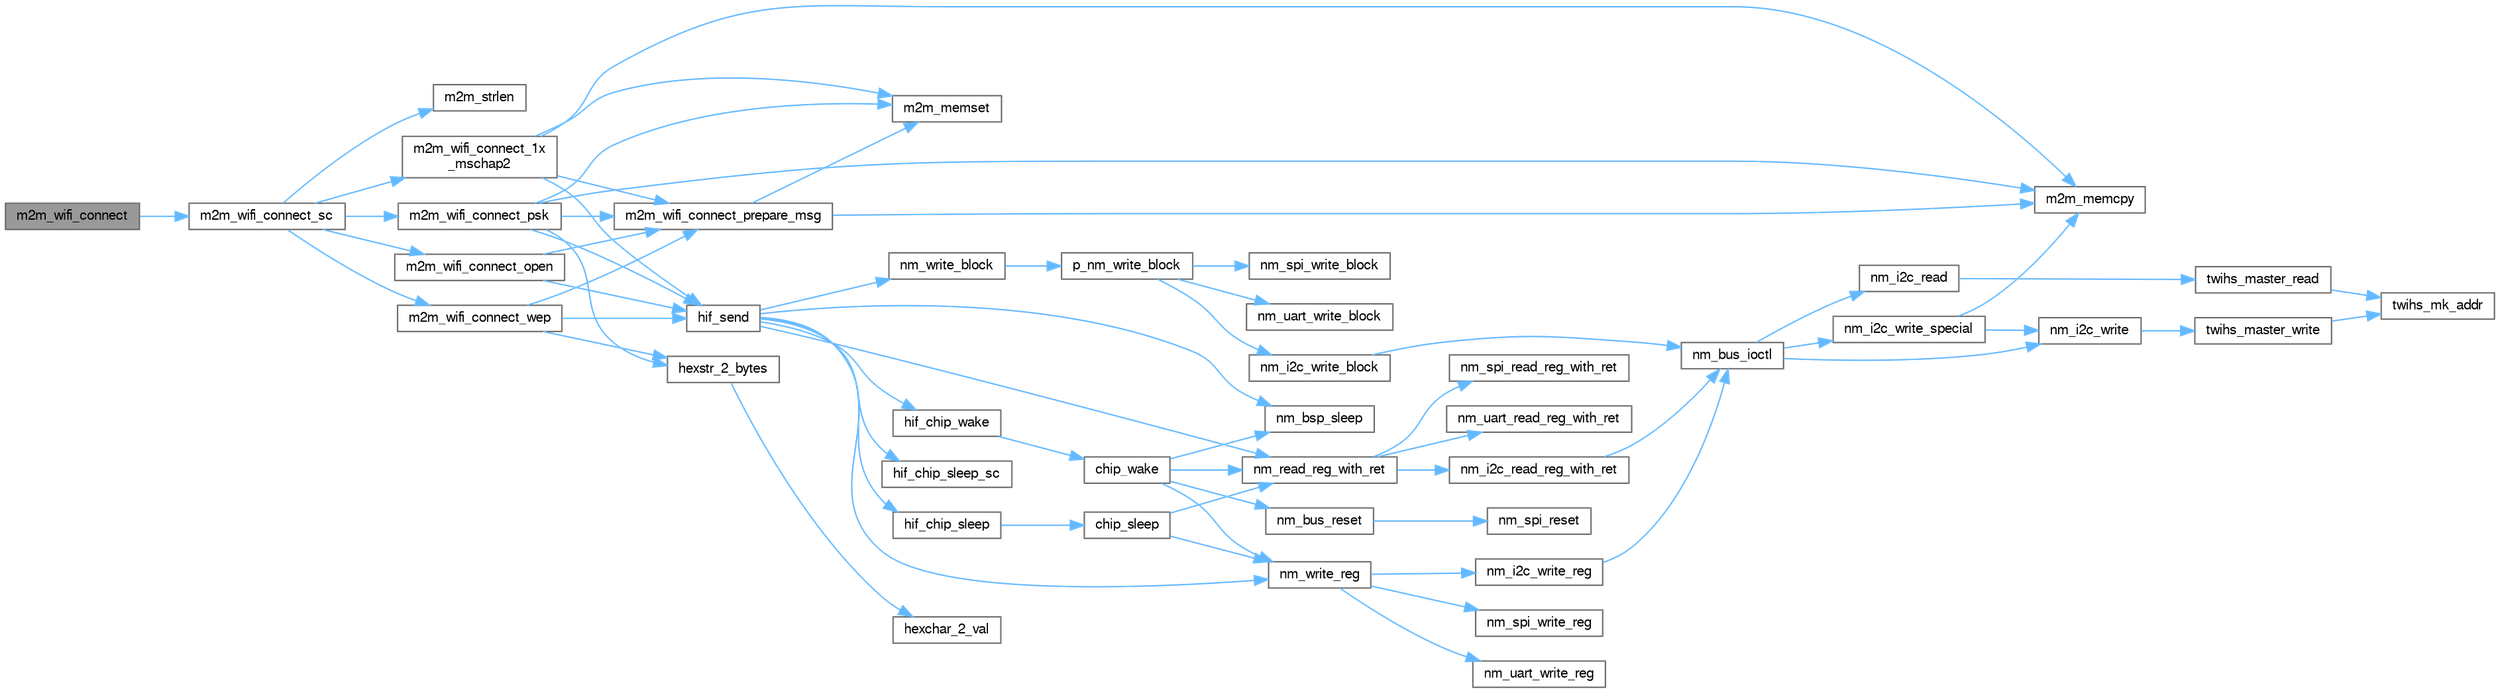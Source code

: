 digraph "m2m_wifi_connect"
{
 // LATEX_PDF_SIZE
  bgcolor="transparent";
  edge [fontname=FreeSans,fontsize=10,labelfontname=FreeSans,labelfontsize=10];
  node [fontname=FreeSans,fontsize=10,shape=box,height=0.2,width=0.4];
  rankdir="LR";
  Node1 [label="m2m_wifi_connect",height=0.2,width=0.4,color="gray40", fillcolor="grey60", style="filled", fontcolor="black",tooltip="DEPRECATED in v19.6.1 - Kept only for legacy purposes.  Legacy asynchronous API to request connection..."];
  Node1 -> Node2 [color="steelblue1",style="solid"];
  Node2 [label="m2m_wifi_connect_sc",height=0.2,width=0.4,color="grey40", fillcolor="white", style="filled",URL="$group___w_l_a_n_c_o_n_n_e_c_t.html#gaaa9b5854429a48d64c0fe08ec127d2d6",tooltip="DEPRECATED in v19.6.1 - Kept only for legacy purposes.  Legacy asynchronous API to request connection..."];
  Node2 -> Node3 [color="steelblue1",style="solid"];
  Node3 [label="m2m_strlen",height=0.2,width=0.4,color="grey40", fillcolor="white", style="filled",URL="$group___c_o_m_m_o_n_a_p_i.html#ga7ab2c19ce29ea364fb1653765732172f",tooltip="Returns the length of a null terminated string buffer."];
  Node2 -> Node4 [color="steelblue1",style="solid"];
  Node4 [label="m2m_wifi_connect_1x\l_mschap2",height=0.2,width=0.4,color="grey40", fillcolor="white", style="filled",URL="$group___w_l_a_n_c_o_n_n_e_c_t.html#gab149cf2271e0332c22c9f991c2459f76",tooltip="Asynchronous API to connect to an access point using WPA(2) Enterprise authentication with MS-CHAP-V2..."];
  Node4 -> Node5 [color="steelblue1",style="solid"];
  Node5 [label="hif_send",height=0.2,width=0.4,color="grey40", fillcolor="white", style="filled",URL="$m2m__hif_8c.html#a13ba8ad11b2ac39516ca787386d16ce0",tooltip="Send packet using host interface."];
  Node5 -> Node6 [color="steelblue1",style="solid"];
  Node6 [label="hif_chip_sleep",height=0.2,width=0.4,color="grey40", fillcolor="white", style="filled",URL="$m2m__hif_8c.html#a41d3f660265e122cbd7417ea8754e8dd",tooltip="To make the chip sleep."];
  Node6 -> Node7 [color="steelblue1",style="solid"];
  Node7 [label="chip_sleep",height=0.2,width=0.4,color="grey40", fillcolor="white", style="filled",URL="$nmasic_8c.html#a624e7923184968631a2eb86938d6f3ba",tooltip=" "];
  Node7 -> Node8 [color="steelblue1",style="solid"];
  Node8 [label="nm_read_reg_with_ret",height=0.2,width=0.4,color="grey40", fillcolor="white", style="filled",URL="$nmbus_8c.html#a475d273d8342f3f5c2a00e2887bf1b4f",tooltip=" "];
  Node8 -> Node9 [color="steelblue1",style="solid"];
  Node9 [label="nm_i2c_read_reg_with_ret",height=0.2,width=0.4,color="grey40", fillcolor="white", style="filled",URL="$nmi2c_8c.html#aa653cd4fd522820cd784c6328f372261",tooltip=" "];
  Node9 -> Node10 [color="steelblue1",style="solid"];
  Node10 [label="nm_bus_ioctl",height=0.2,width=0.4,color="grey40", fillcolor="white", style="filled",URL="$nm__bus__wrapper__same70_8c.html#aa98500dc13748397906e03440fb3892a",tooltip=" "];
  Node10 -> Node11 [color="steelblue1",style="solid"];
  Node11 [label="nm_i2c_read",height=0.2,width=0.4,color="grey40", fillcolor="white", style="filled",URL="$nm__bus__wrapper__same70_8c.html#a1240741839c5fb2592be8c34341aec6e",tooltip=" "];
  Node11 -> Node12 [color="steelblue1",style="solid"];
  Node12 [label="twihs_master_read",height=0.2,width=0.4,color="grey40", fillcolor="white", style="filled",URL="$group__sam__drivers__twihs__group.html#ga979e157165aa2b5e3e6d1e9ee608d5b7",tooltip="Read multiple bytes from a TWIHS compatible slave device."];
  Node12 -> Node13 [color="steelblue1",style="solid"];
  Node13 [label="twihs_mk_addr",height=0.2,width=0.4,color="grey40", fillcolor="white", style="filled",URL="$group__sam__drivers__twihs__group.html#gaca9e29e230ee2774cfc3dc7ed497f887",tooltip="Construct the TWIHS module address register field."];
  Node10 -> Node14 [color="steelblue1",style="solid"];
  Node14 [label="nm_i2c_write",height=0.2,width=0.4,color="grey40", fillcolor="white", style="filled",URL="$nm__bus__wrapper__same70_8c.html#afd98b5c0c472d424143edff9e8692624",tooltip=" "];
  Node14 -> Node15 [color="steelblue1",style="solid"];
  Node15 [label="twihs_master_write",height=0.2,width=0.4,color="grey40", fillcolor="white", style="filled",URL="$group__sam__drivers__twihs__group.html#ga6518c8674e646fbb67e8e91930e7f47a",tooltip="Write multiple bytes to a TWIHS compatible slave device."];
  Node15 -> Node13 [color="steelblue1",style="solid"];
  Node10 -> Node16 [color="steelblue1",style="solid"];
  Node16 [label="nm_i2c_write_special",height=0.2,width=0.4,color="grey40", fillcolor="white", style="filled",URL="$nm__bus__wrapper__same70_8c.html#a471c97b3665281f2df10ccff14d5e537",tooltip=" "];
  Node16 -> Node17 [color="steelblue1",style="solid"];
  Node17 [label="m2m_memcpy",height=0.2,width=0.4,color="grey40", fillcolor="white", style="filled",URL="$group___c_o_m_m_o_n_a_p_i.html#ga28b094db63be31612f7d2c5af692d3a5",tooltip="Copy specified number of bytes from source buffer to destination buffer."];
  Node16 -> Node14 [color="steelblue1",style="solid"];
  Node8 -> Node18 [color="steelblue1",style="solid"];
  Node18 [label="nm_spi_read_reg_with_ret",height=0.2,width=0.4,color="grey40", fillcolor="white", style="filled",URL="$nmspi_8h.html#aae92c14d16f00b293e10a8a3a86f9095",tooltip=" "];
  Node8 -> Node19 [color="steelblue1",style="solid"];
  Node19 [label="nm_uart_read_reg_with_ret",height=0.2,width=0.4,color="grey40", fillcolor="white", style="filled",URL="$nmuart_8h.html#a5ddecb766fd8041b0a2ff7f553f8183e",tooltip=" "];
  Node7 -> Node20 [color="steelblue1",style="solid"];
  Node20 [label="nm_write_reg",height=0.2,width=0.4,color="grey40", fillcolor="white", style="filled",URL="$nmbus_8c.html#a6a7d6b943cea86630575707ef80e09f9",tooltip=" "];
  Node20 -> Node21 [color="steelblue1",style="solid"];
  Node21 [label="nm_i2c_write_reg",height=0.2,width=0.4,color="grey40", fillcolor="white", style="filled",URL="$nmi2c_8c.html#a1bd0dd974a31b39146c20717bd6b7991",tooltip=" "];
  Node21 -> Node10 [color="steelblue1",style="solid"];
  Node20 -> Node22 [color="steelblue1",style="solid"];
  Node22 [label="nm_spi_write_reg",height=0.2,width=0.4,color="grey40", fillcolor="white", style="filled",URL="$nmspi_8h.html#a8e4e4efa9b987e6eed4c23b848248a32",tooltip=" "];
  Node20 -> Node23 [color="steelblue1",style="solid"];
  Node23 [label="nm_uart_write_reg",height=0.2,width=0.4,color="grey40", fillcolor="white", style="filled",URL="$nmuart_8h.html#a8d6ab67f8e0106126ba1748e68cd943c",tooltip=" "];
  Node5 -> Node24 [color="steelblue1",style="solid"];
  Node24 [label="hif_chip_sleep_sc",height=0.2,width=0.4,color="grey40", fillcolor="white", style="filled",URL="$m2m__hif_8c.html#a756a9c1154d55efd6c7924ef1ace5e75",tooltip="To clear the chip sleep but keep the chip sleep."];
  Node5 -> Node25 [color="steelblue1",style="solid"];
  Node25 [label="hif_chip_wake",height=0.2,width=0.4,color="grey40", fillcolor="white", style="filled",URL="$m2m__hif_8c.html#a88c8f023679d14d6866b80c9275db686",tooltip="To Wakeup the chip."];
  Node25 -> Node26 [color="steelblue1",style="solid"];
  Node26 [label="chip_wake",height=0.2,width=0.4,color="grey40", fillcolor="white", style="filled",URL="$nmasic_8c.html#abe05d6f4afa80ace3bd105d63dceda52",tooltip=" "];
  Node26 -> Node27 [color="steelblue1",style="solid"];
  Node27 [label="nm_bsp_sleep",height=0.2,width=0.4,color="grey40", fillcolor="white", style="filled",URL="$group___nm_bsp_sleep_fn.html#gadbf38ddf0138d8e0a4e4720909a7b081",tooltip="Used to put the host to sleep for the specified duration (in milliseconds). Forcing the host to sleep..."];
  Node26 -> Node28 [color="steelblue1",style="solid"];
  Node28 [label="nm_bus_reset",height=0.2,width=0.4,color="grey40", fillcolor="white", style="filled",URL="$nmbus_8c.html#a47e65a88a8262359d46de3cb869f481e",tooltip="reset bus interface"];
  Node28 -> Node29 [color="steelblue1",style="solid"];
  Node29 [label="nm_spi_reset",height=0.2,width=0.4,color="grey40", fillcolor="white", style="filled",URL="$nmspi_8h.html#a2277b874c5554c7f0675fcd5543aa6c0",tooltip="reset the SPI"];
  Node26 -> Node8 [color="steelblue1",style="solid"];
  Node26 -> Node20 [color="steelblue1",style="solid"];
  Node5 -> Node27 [color="steelblue1",style="solid"];
  Node5 -> Node8 [color="steelblue1",style="solid"];
  Node5 -> Node30 [color="steelblue1",style="solid"];
  Node30 [label="nm_write_block",height=0.2,width=0.4,color="grey40", fillcolor="white", style="filled",URL="$nmbus_8c.html#afb924df7f944a8137cd51069512661cf",tooltip=" "];
  Node30 -> Node31 [color="steelblue1",style="solid"];
  Node31 [label="p_nm_write_block",height=0.2,width=0.4,color="grey40", fillcolor="white", style="filled",URL="$nmbus_8c.html#a81ed1ef0558d7051509ba9c17b094ac7",tooltip=" "];
  Node31 -> Node32 [color="steelblue1",style="solid"];
  Node32 [label="nm_i2c_write_block",height=0.2,width=0.4,color="grey40", fillcolor="white", style="filled",URL="$nmi2c_8c.html#ac22360c7cd5368880a6543bb73e29970",tooltip=" "];
  Node32 -> Node10 [color="steelblue1",style="solid"];
  Node31 -> Node33 [color="steelblue1",style="solid"];
  Node33 [label="nm_spi_write_block",height=0.2,width=0.4,color="grey40", fillcolor="white", style="filled",URL="$nmspi_8h.html#a49c8f196f4c41f481a06e359147484ca",tooltip=" "];
  Node31 -> Node34 [color="steelblue1",style="solid"];
  Node34 [label="nm_uart_write_block",height=0.2,width=0.4,color="grey40", fillcolor="white", style="filled",URL="$nmuart_8h.html#af3e3a2d30119f8703486ce50d601819f",tooltip=" "];
  Node5 -> Node20 [color="steelblue1",style="solid"];
  Node4 -> Node17 [color="steelblue1",style="solid"];
  Node4 -> Node35 [color="steelblue1",style="solid"];
  Node35 [label="m2m_memset",height=0.2,width=0.4,color="grey40", fillcolor="white", style="filled",URL="$group___c_o_m_m_o_n_a_p_i.html#ga245e71a174d65f12926883f76752df93",tooltip="Set specified number of data bytes in specified data buffer to specified value."];
  Node4 -> Node36 [color="steelblue1",style="solid"];
  Node36 [label="m2m_wifi_connect_prepare_msg",height=0.2,width=0.4,color="grey40", fillcolor="white", style="filled",URL="$group__winc1500__group.html#ga1fe8d77614b61ac76944671f58a5b819",tooltip=" "];
  Node36 -> Node17 [color="steelblue1",style="solid"];
  Node36 -> Node35 [color="steelblue1",style="solid"];
  Node2 -> Node37 [color="steelblue1",style="solid"];
  Node37 [label="m2m_wifi_connect_open",height=0.2,width=0.4,color="grey40", fillcolor="white", style="filled",URL="$group___w_l_a_n_c_o_n_n_e_c_t.html#gae09397a5bfe314243d2119cce2045724",tooltip="Asynchronous API to connect to an access point using open authentication."];
  Node37 -> Node5 [color="steelblue1",style="solid"];
  Node37 -> Node36 [color="steelblue1",style="solid"];
  Node2 -> Node38 [color="steelblue1",style="solid"];
  Node38 [label="m2m_wifi_connect_psk",height=0.2,width=0.4,color="grey40", fillcolor="white", style="filled",URL="$group___w_l_a_n_c_o_n_n_e_c_t.html#gaeda17fabd5a574c0e14362bd43b37e84",tooltip="Asynchronous API to connect to an access point using WPA(2) PSK authentication."];
  Node38 -> Node39 [color="steelblue1",style="solid"];
  Node39 [label="hexstr_2_bytes",height=0.2,width=0.4,color="grey40", fillcolor="white", style="filled",URL="$group___c_o_m_m_o_n_a_p_i.html#ga3e2465566e79389652acdb986aaff3c7",tooltip="Converts a string of hex characters to bytes."];
  Node39 -> Node40 [color="steelblue1",style="solid"];
  Node40 [label="hexchar_2_val",height=0.2,width=0.4,color="grey40", fillcolor="white", style="filled",URL="$nm__common_8c.html#afcba701a8307c66c1f6243c4c51b9448",tooltip=" "];
  Node38 -> Node5 [color="steelblue1",style="solid"];
  Node38 -> Node17 [color="steelblue1",style="solid"];
  Node38 -> Node35 [color="steelblue1",style="solid"];
  Node38 -> Node36 [color="steelblue1",style="solid"];
  Node2 -> Node41 [color="steelblue1",style="solid"];
  Node41 [label="m2m_wifi_connect_wep",height=0.2,width=0.4,color="grey40", fillcolor="white", style="filled",URL="$group___w_l_a_n_c_o_n_n_e_c_t.html#gae1f7c150520403a3c67e9c3a79b314c5",tooltip="Asynchronous API to connect to an access point using WEP authentication."];
  Node41 -> Node39 [color="steelblue1",style="solid"];
  Node41 -> Node5 [color="steelblue1",style="solid"];
  Node41 -> Node36 [color="steelblue1",style="solid"];
}
